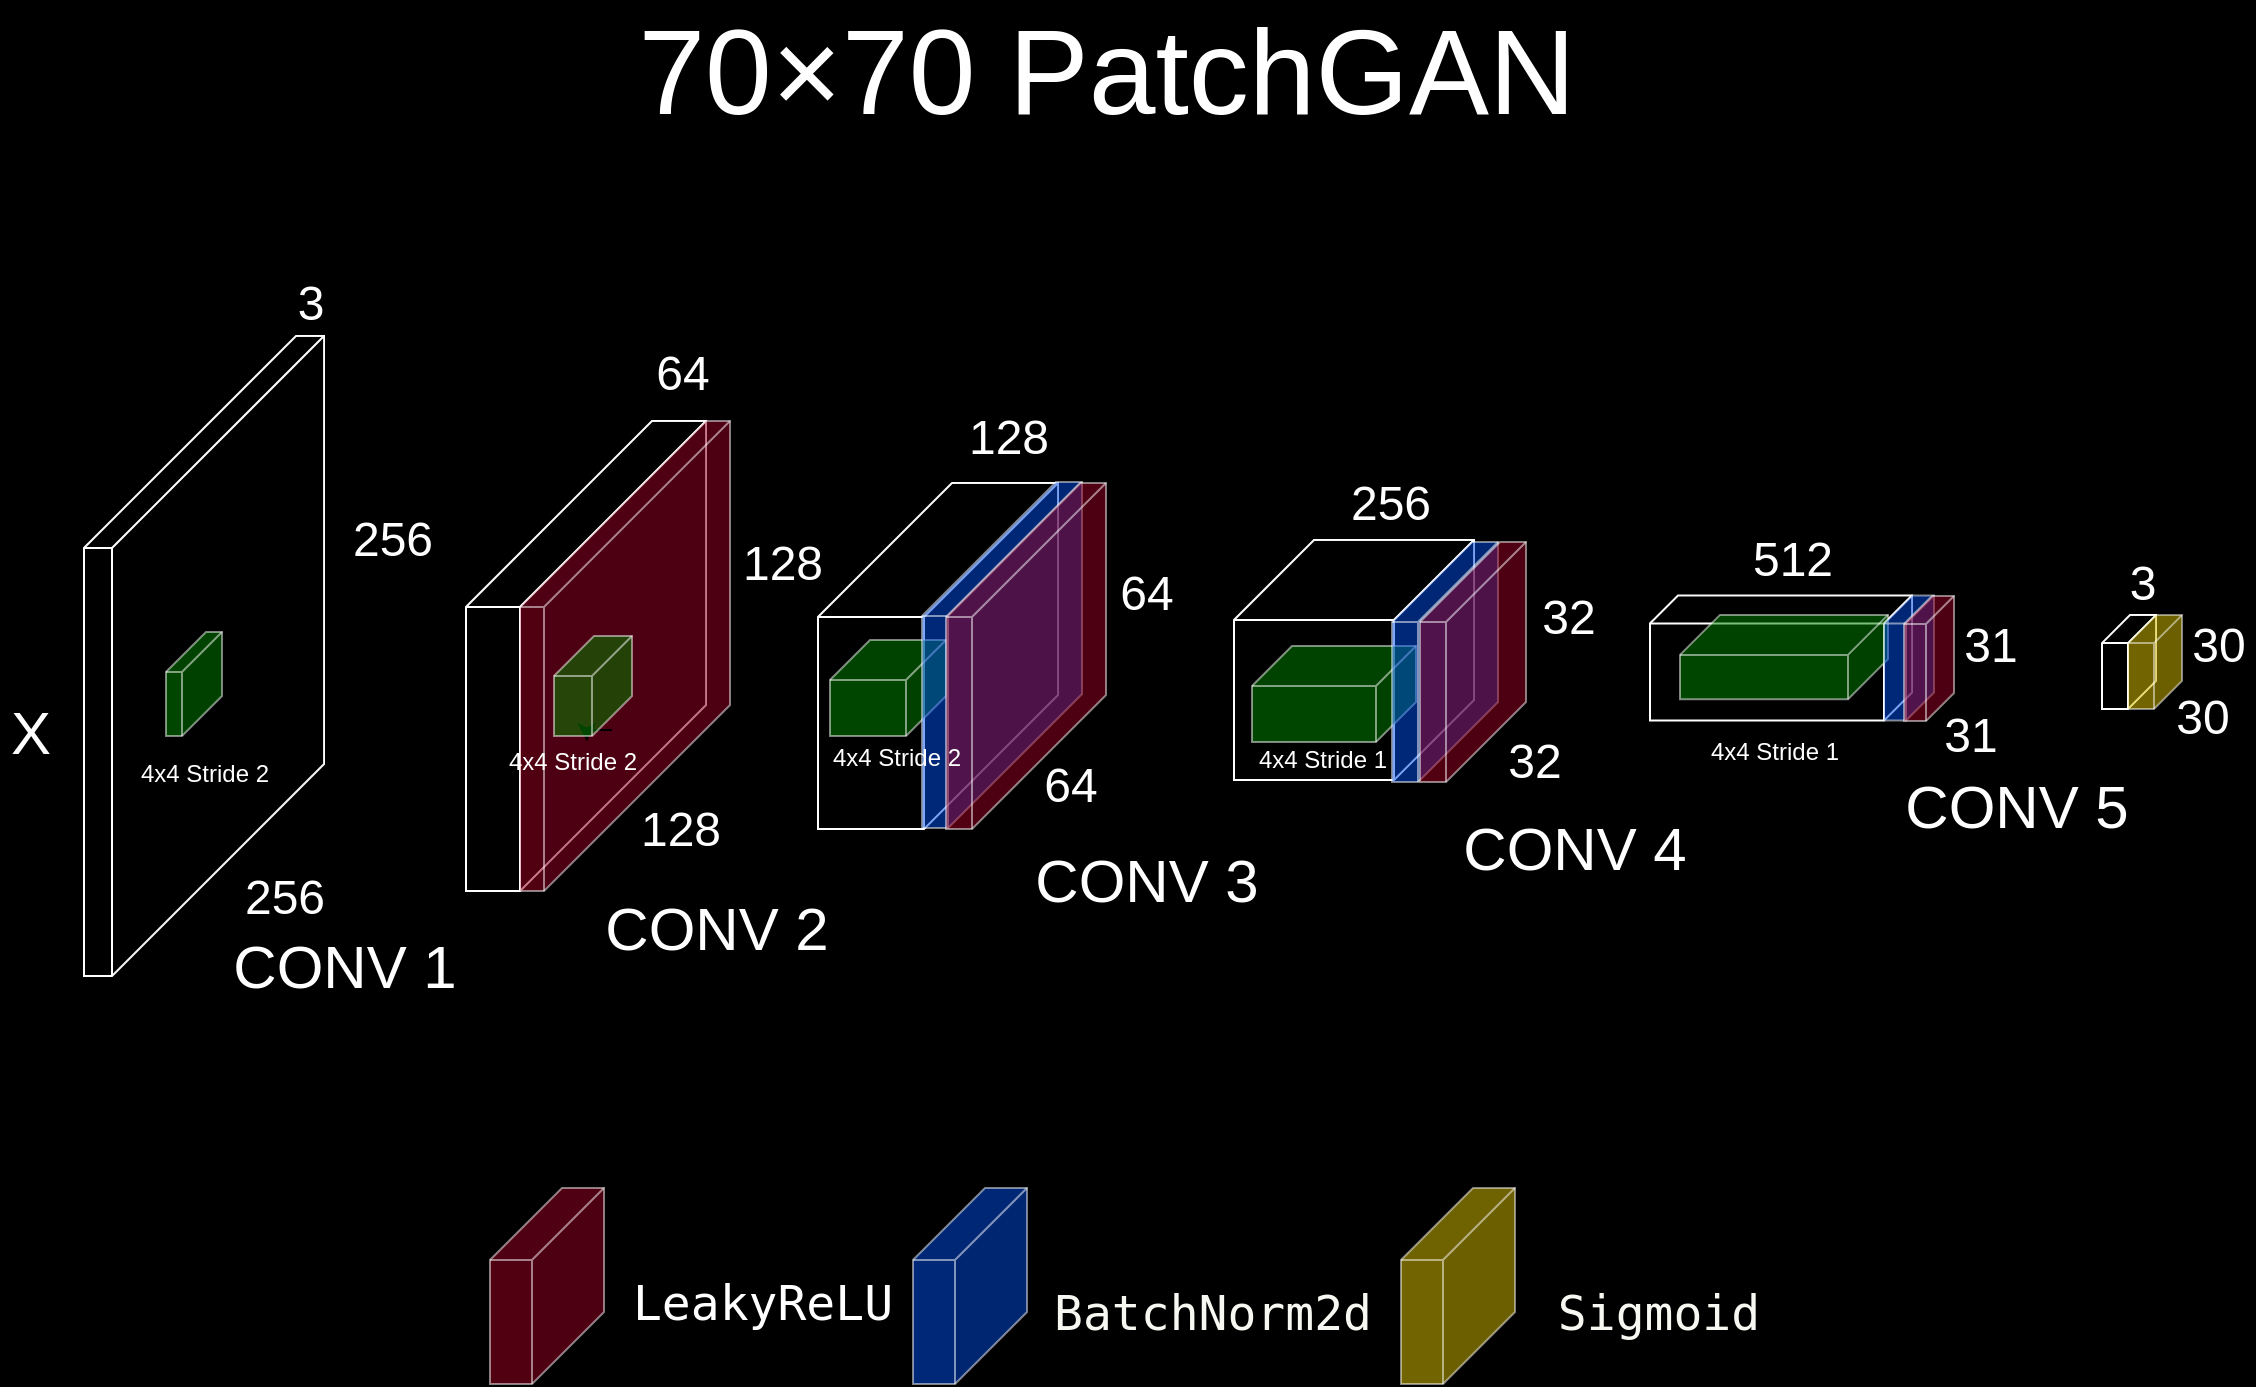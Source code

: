 <mxfile version="14.6.12" type="github">
  <diagram id="aw4TtTJ2CJ5YBK6EC5cA" name="第 1 页">
    <mxGraphModel dx="1389" dy="840" grid="0" gridSize="10" guides="1" tooltips="1" connect="1" arrows="1" fold="1" page="1" pageScale="1" pageWidth="1169" pageHeight="827" background="#000000" math="0" shadow="0">
      <root>
        <mxCell id="0" />
        <mxCell id="1" parent="0" />
        <mxCell id="WMnvuN_LtXJiwmp-fKAC-5" value="" style="shape=cube;whiteSpace=wrap;html=1;boundedLbl=1;backgroundOutline=1;darkOpacity=0.05;darkOpacity2=0.1;size=93;flipH=1;fillColor=none;strokeColor=#FFFFFF;" parent="1" vertex="1">
          <mxGeometry x="253" y="273.5" width="120" height="235" as="geometry" />
        </mxCell>
        <mxCell id="WMnvuN_LtXJiwmp-fKAC-67" value="" style="shape=cube;whiteSpace=wrap;html=1;boundedLbl=1;backgroundOutline=1;darkOpacity=0.05;darkOpacity2=0.1;size=93;flipH=1;fillColor=#a20025;opacity=50;fontColor=#ffffff;strokeColor=#FFFFFF;" parent="1" vertex="1">
          <mxGeometry x="280" y="273.5" width="105" height="235" as="geometry" />
        </mxCell>
        <mxCell id="WMnvuN_LtXJiwmp-fKAC-4" value="" style="shape=cube;whiteSpace=wrap;html=1;boundedLbl=1;backgroundOutline=1;darkOpacity=0.05;darkOpacity2=0.1;size=106;flipH=1;fillColor=none;strokeColor=#FFFFFF;" parent="1" vertex="1">
          <mxGeometry x="62" y="231" width="120" height="320" as="geometry" />
        </mxCell>
        <mxCell id="WMnvuN_LtXJiwmp-fKAC-6" value="" style="shape=cube;whiteSpace=wrap;html=1;boundedLbl=1;backgroundOutline=1;darkOpacity=0.05;darkOpacity2=0.1;size=67;flipH=1;fillColor=none;strokeColor=#FFFFFF;" parent="1" vertex="1">
          <mxGeometry x="429" y="304.5" width="120" height="173" as="geometry" />
        </mxCell>
        <mxCell id="WMnvuN_LtXJiwmp-fKAC-8" value="" style="shape=cube;whiteSpace=wrap;html=1;boundedLbl=1;backgroundOutline=1;darkOpacity=0.05;darkOpacity2=0.1;size=40;flipH=1;fillColor=none;strokeColor=#FFFFFF;" parent="1" vertex="1">
          <mxGeometry x="637" y="333" width="120" height="120" as="geometry" />
        </mxCell>
        <mxCell id="WMnvuN_LtXJiwmp-fKAC-28" value="" style="edgeStyle=orthogonalEdgeStyle;rounded=0;orthogonalLoop=1;jettySize=auto;html=1;" parent="1" target="WMnvuN_LtXJiwmp-fKAC-27" edge="1">
          <mxGeometry relative="1" as="geometry">
            <mxPoint x="915.471" y="360.75" as="sourcePoint" />
          </mxGeometry>
        </mxCell>
        <mxCell id="WMnvuN_LtXJiwmp-fKAC-9" value="" style="shape=cube;whiteSpace=wrap;html=1;boundedLbl=1;backgroundOutline=1;darkOpacity=0.05;darkOpacity2=0.1;size=14;flipH=1;fillColor=none;strokeColor=#FFFFFF;" parent="1" vertex="1">
          <mxGeometry x="845" y="360.75" width="131" height="62.5" as="geometry" />
        </mxCell>
        <mxCell id="WMnvuN_LtXJiwmp-fKAC-31" style="edgeStyle=orthogonalEdgeStyle;rounded=0;orthogonalLoop=1;jettySize=auto;html=1;exitX=0.5;exitY=1;exitDx=0;exitDy=0;" parent="1" edge="1">
          <mxGeometry relative="1" as="geometry">
            <mxPoint x="1108.571" y="408" as="targetPoint" />
            <mxPoint x="1075" y="408.5" as="sourcePoint" />
          </mxGeometry>
        </mxCell>
        <mxCell id="WMnvuN_LtXJiwmp-fKAC-15" value="&lt;font color=&quot;#ffffff&quot; style=&quot;font-size: 24px&quot;&gt;256&lt;/font&gt;" style="text;html=1;align=center;verticalAlign=middle;resizable=0;points=[];autosize=1;" parent="1" vertex="1">
          <mxGeometry x="137" y="501" width="50" height="22" as="geometry" />
        </mxCell>
        <mxCell id="WMnvuN_LtXJiwmp-fKAC-16" value="&lt;font color=&quot;#ffffff&quot; style=&quot;font-size: 24px&quot;&gt;256&lt;/font&gt;" style="text;html=1;align=center;verticalAlign=middle;resizable=0;points=[];autosize=1;" parent="1" vertex="1">
          <mxGeometry x="191" y="322" width="50" height="22" as="geometry" />
        </mxCell>
        <mxCell id="WMnvuN_LtXJiwmp-fKAC-17" value="&lt;font color=&quot;#ffffff&quot; style=&quot;font-size: 24px&quot;&gt;3&lt;/font&gt;" style="text;html=1;align=center;verticalAlign=middle;resizable=0;points=[];autosize=1;" parent="1" vertex="1">
          <mxGeometry x="163" y="204" width="24" height="22" as="geometry" />
        </mxCell>
        <mxCell id="WMnvuN_LtXJiwmp-fKAC-18" value="&lt;font color=&quot;#ffffff&quot; style=&quot;font-size: 24px&quot;&gt;128&lt;/font&gt;" style="text;html=1;align=center;verticalAlign=middle;resizable=0;points=[];autosize=1;" parent="1" vertex="1">
          <mxGeometry x="335" y="467" width="50" height="22" as="geometry" />
        </mxCell>
        <mxCell id="WMnvuN_LtXJiwmp-fKAC-19" value="&lt;font color=&quot;#ffffff&quot; style=&quot;font-size: 24px&quot;&gt;128&lt;/font&gt;" style="text;html=1;align=center;verticalAlign=middle;resizable=0;points=[];autosize=1;" parent="1" vertex="1">
          <mxGeometry x="386" y="334" width="50" height="22" as="geometry" />
        </mxCell>
        <mxCell id="WMnvuN_LtXJiwmp-fKAC-20" value="&lt;font color=&quot;#ffffff&quot; style=&quot;font-size: 24px&quot;&gt;64&lt;/font&gt;" style="text;html=1;align=center;verticalAlign=middle;resizable=0;points=[];autosize=1;" parent="1" vertex="1">
          <mxGeometry x="343" y="239" width="36" height="22" as="geometry" />
        </mxCell>
        <mxCell id="WMnvuN_LtXJiwmp-fKAC-21" value="&lt;font color=&quot;#ffffff&quot; style=&quot;font-size: 24px&quot;&gt;64&lt;/font&gt;" style="text;html=1;align=center;verticalAlign=middle;resizable=0;points=[];autosize=1;" parent="1" vertex="1">
          <mxGeometry x="537" y="445" width="36" height="22" as="geometry" />
        </mxCell>
        <mxCell id="WMnvuN_LtXJiwmp-fKAC-22" value="&lt;span style=&quot;color: rgb(255 , 255 , 255) ; font-size: 24px&quot;&gt;64&lt;/span&gt;" style="text;html=1;align=center;verticalAlign=middle;resizable=0;points=[];autosize=1;" parent="1" vertex="1">
          <mxGeometry x="575" y="349.44" width="36" height="22" as="geometry" />
        </mxCell>
        <mxCell id="WMnvuN_LtXJiwmp-fKAC-23" value="&lt;span style=&quot;color: rgb(255 , 255 , 255) ; font-size: 24px&quot;&gt;128&lt;/span&gt;" style="text;html=1;align=center;verticalAlign=middle;resizable=0;points=[];autosize=1;" parent="1" vertex="1">
          <mxGeometry x="499" y="271" width="50" height="22" as="geometry" />
        </mxCell>
        <mxCell id="WMnvuN_LtXJiwmp-fKAC-24" value="&lt;span style=&quot;color: rgb(255 , 255 , 255) ; font-size: 24px&quot;&gt;32&lt;/span&gt;" style="text;html=1;align=center;verticalAlign=middle;resizable=0;points=[];autosize=1;" parent="1" vertex="1">
          <mxGeometry x="769" y="433" width="36" height="22" as="geometry" />
        </mxCell>
        <mxCell id="WMnvuN_LtXJiwmp-fKAC-25" value="&lt;span style=&quot;color: rgb(255 , 255 , 255) ; font-size: 24px&quot;&gt;32&lt;/span&gt;" style="text;html=1;align=center;verticalAlign=middle;resizable=0;points=[];autosize=1;" parent="1" vertex="1">
          <mxGeometry x="786" y="360.75" width="36" height="22" as="geometry" />
        </mxCell>
        <mxCell id="WMnvuN_LtXJiwmp-fKAC-26" value="&lt;span style=&quot;color: rgb(255 , 255 , 255) ; font-size: 24px&quot;&gt;256&lt;/span&gt;" style="text;html=1;align=center;verticalAlign=middle;resizable=0;points=[];autosize=1;" parent="1" vertex="1">
          <mxGeometry x="690" y="304" width="50" height="22" as="geometry" />
        </mxCell>
        <mxCell id="WMnvuN_LtXJiwmp-fKAC-27" value="&lt;span style=&quot;color: rgb(255 , 255 , 255) ; font-size: 24px&quot;&gt;512&lt;/span&gt;" style="text;html=1;align=center;verticalAlign=middle;resizable=0;points=[];autosize=1;" parent="1" vertex="1">
          <mxGeometry x="890.5" y="332" width="50" height="22" as="geometry" />
        </mxCell>
        <mxCell id="WMnvuN_LtXJiwmp-fKAC-29" value="&lt;span style=&quot;color: rgb(255 , 255 , 255) ; font-size: 24px&quot;&gt;31&lt;/span&gt;" style="text;html=1;align=center;verticalAlign=middle;resizable=0;points=[];autosize=1;" parent="1" vertex="1">
          <mxGeometry x="987" y="420" width="36" height="22" as="geometry" />
        </mxCell>
        <mxCell id="WMnvuN_LtXJiwmp-fKAC-30" value="&lt;span style=&quot;color: rgb(255 , 255 , 255) ; font-size: 24px&quot;&gt;31&lt;/span&gt;" style="text;html=1;align=center;verticalAlign=middle;resizable=0;points=[];autosize=1;" parent="1" vertex="1">
          <mxGeometry x="997" y="375" width="36" height="22" as="geometry" />
        </mxCell>
        <mxCell id="WMnvuN_LtXJiwmp-fKAC-32" value="&lt;span style=&quot;color: rgb(255 , 255 , 255) ; font-size: 24px&quot;&gt;3&lt;/span&gt;" style="text;html=1;align=center;verticalAlign=middle;resizable=0;points=[];autosize=1;" parent="1" vertex="1">
          <mxGeometry x="1078.5" y="344" width="24" height="22" as="geometry" />
        </mxCell>
        <mxCell id="WMnvuN_LtXJiwmp-fKAC-33" value="&lt;span style=&quot;color: rgb(255 , 255 , 255) ; font-size: 24px&quot;&gt;30&lt;/span&gt;" style="text;html=1;align=center;verticalAlign=middle;resizable=0;points=[];autosize=1;" parent="1" vertex="1">
          <mxGeometry x="1111" y="375" width="36" height="22" as="geometry" />
        </mxCell>
        <mxCell id="WMnvuN_LtXJiwmp-fKAC-41" style="edgeStyle=orthogonalEdgeStyle;rounded=0;orthogonalLoop=1;jettySize=auto;html=1;exitX=0;exitY=0;exitDx=10;exitDy=47;exitPerimeter=0;fontColor=#FFFFFF;" parent="1" source="WMnvuN_LtXJiwmp-fKAC-34" edge="1">
          <mxGeometry relative="1" as="geometry">
            <mxPoint x="313.429" y="433.714" as="targetPoint" />
          </mxGeometry>
        </mxCell>
        <mxCell id="WMnvuN_LtXJiwmp-fKAC-34" value="" style="shape=cube;whiteSpace=wrap;html=1;boundedLbl=1;backgroundOutline=1;darkOpacity=0.05;darkOpacity2=0.1;comic=0;fillColor=#008a00;flipH=1;opacity=50;fontColor=#ffffff;strokeColor=#FFFFFF;" parent="1" vertex="1">
          <mxGeometry x="297" y="381" width="39" height="50" as="geometry" />
        </mxCell>
        <mxCell id="WMnvuN_LtXJiwmp-fKAC-37" value="4x4 Stride 2&lt;br&gt;" style="text;html=1;strokeColor=none;fillColor=none;align=center;verticalAlign=middle;whiteSpace=wrap;rounded=0;comic=0;fontColor=#FFFFFF;" parent="1" vertex="1">
          <mxGeometry x="267" y="434" width="79" height="20" as="geometry" />
        </mxCell>
        <mxCell id="WMnvuN_LtXJiwmp-fKAC-46" style="edgeStyle=orthogonalEdgeStyle;rounded=0;orthogonalLoop=1;jettySize=auto;html=1;exitX=0;exitY=0;exitDx=10;exitDy=47;exitPerimeter=0;fontColor=#FFFFFF;" parent="1" source="WMnvuN_LtXJiwmp-fKAC-47" edge="1">
          <mxGeometry relative="1" as="geometry">
            <mxPoint x="117.429" y="433.714" as="targetPoint" />
          </mxGeometry>
        </mxCell>
        <mxCell id="WMnvuN_LtXJiwmp-fKAC-47" value="" style="shape=cube;whiteSpace=wrap;html=1;boundedLbl=1;backgroundOutline=1;darkOpacity=0.05;darkOpacity2=0.1;comic=0;fillColor=#008a00;flipH=1;opacity=50;fontColor=#ffffff;strokeColor=#FFFFFF;" parent="1" vertex="1">
          <mxGeometry x="103" y="379" width="28" height="52" as="geometry" />
        </mxCell>
        <mxCell id="WMnvuN_LtXJiwmp-fKAC-48" value="4x4 Stride 2&lt;br&gt;" style="text;html=1;strokeColor=none;fillColor=none;align=center;verticalAlign=middle;whiteSpace=wrap;rounded=0;comic=0;fontColor=#FFFFFF;" parent="1" vertex="1">
          <mxGeometry x="82.5" y="440" width="79" height="20" as="geometry" />
        </mxCell>
        <mxCell id="WMnvuN_LtXJiwmp-fKAC-49" style="edgeStyle=orthogonalEdgeStyle;rounded=0;orthogonalLoop=1;jettySize=auto;html=1;exitX=0;exitY=0;exitDx=10;exitDy=47;exitPerimeter=0;fontColor=#FFFFFF;" parent="1" source="WMnvuN_LtXJiwmp-fKAC-50" edge="1">
          <mxGeometry relative="1" as="geometry">
            <mxPoint x="492.429" y="433.714" as="targetPoint" />
          </mxGeometry>
        </mxCell>
        <mxCell id="WMnvuN_LtXJiwmp-fKAC-50" value="" style="shape=cube;whiteSpace=wrap;html=1;boundedLbl=1;backgroundOutline=1;darkOpacity=0.05;darkOpacity2=0.1;comic=0;fillColor=#008a00;flipH=1;opacity=50;fontColor=#ffffff;strokeColor=#FFFFFF;" parent="1" vertex="1">
          <mxGeometry x="435" y="383" width="58" height="48" as="geometry" />
        </mxCell>
        <mxCell id="WMnvuN_LtXJiwmp-fKAC-55" value="" style="shape=cube;whiteSpace=wrap;html=1;boundedLbl=1;backgroundOutline=1;darkOpacity=0.05;darkOpacity2=0.1;comic=0;fillColor=#008a00;flipH=1;opacity=50;fontColor=#ffffff;strokeColor=#FFFFFF;" parent="1" vertex="1">
          <mxGeometry x="646" y="386" width="82" height="48" as="geometry" />
        </mxCell>
        <mxCell id="WMnvuN_LtXJiwmp-fKAC-56" value="4x4 Stride 1" style="text;html=1;strokeColor=none;fillColor=none;align=center;verticalAlign=middle;whiteSpace=wrap;rounded=0;comic=0;fontColor=#FFFFFF;" parent="1" vertex="1">
          <mxGeometry x="642" y="433" width="79" height="20" as="geometry" />
        </mxCell>
        <mxCell id="WMnvuN_LtXJiwmp-fKAC-59" value="" style="shape=cube;whiteSpace=wrap;html=1;boundedLbl=1;backgroundOutline=1;darkOpacity=0.05;darkOpacity2=0.1;comic=0;fillColor=#008a00;flipH=1;opacity=50;fontColor=#ffffff;strokeColor=#FFFFFF;" parent="1" vertex="1">
          <mxGeometry x="860" y="370.44" width="104" height="42.13" as="geometry" />
        </mxCell>
        <mxCell id="WMnvuN_LtXJiwmp-fKAC-60" value="4x4 Stride 1" style="text;html=1;strokeColor=none;fillColor=none;align=center;verticalAlign=middle;whiteSpace=wrap;rounded=0;comic=0;fontColor=#FFFFFF;" parent="1" vertex="1">
          <mxGeometry x="868" y="429" width="79" height="20" as="geometry" />
        </mxCell>
        <mxCell id="WMnvuN_LtXJiwmp-fKAC-69" value="" style="shape=cube;whiteSpace=wrap;html=1;boundedLbl=1;backgroundOutline=1;darkOpacity=0.05;darkOpacity2=0.1;size=67;flipH=1;fillColor=#0050ef;fontColor=#ffffff;opacity=50;strokeColor=#FFFFFF;" parent="1" vertex="1">
          <mxGeometry x="481" y="304" width="80" height="173" as="geometry" />
        </mxCell>
        <mxCell id="WMnvuN_LtXJiwmp-fKAC-70" value="" style="shape=cube;whiteSpace=wrap;html=1;boundedLbl=1;backgroundOutline=1;darkOpacity=0.05;darkOpacity2=0.1;size=67;flipH=1;fillColor=#a20025;fontColor=#ffffff;opacity=50;strokeColor=#FFFFFF;" parent="1" vertex="1">
          <mxGeometry x="493" y="304.5" width="80" height="173" as="geometry" />
        </mxCell>
        <mxCell id="WMnvuN_LtXJiwmp-fKAC-71" value="" style="shape=cube;whiteSpace=wrap;html=1;boundedLbl=1;backgroundOutline=1;darkOpacity=0.05;darkOpacity2=0.1;size=40;flipH=1;fillColor=#0050ef;fontColor=#ffffff;opacity=50;strokeColor=#FFFFFF;" parent="1" vertex="1">
          <mxGeometry x="716" y="334" width="53" height="120" as="geometry" />
        </mxCell>
        <mxCell id="WMnvuN_LtXJiwmp-fKAC-73" value="" style="shape=cube;whiteSpace=wrap;html=1;boundedLbl=1;backgroundOutline=1;darkOpacity=0.05;darkOpacity2=0.1;size=14;flipH=1;fillColor=#0050ef;fontColor=#ffffff;opacity=50;strokeColor=#FFFFFF;" parent="1" vertex="1">
          <mxGeometry x="962" y="360.75" width="25" height="62.5" as="geometry" />
        </mxCell>
        <mxCell id="WMnvuN_LtXJiwmp-fKAC-77" value="" style="shape=cube;whiteSpace=wrap;html=1;boundedLbl=1;backgroundOutline=1;darkOpacity=0.05;darkOpacity2=0.1;size=40;flipH=1;fillColor=#a20025;fontColor=#ffffff;opacity=50;strokeColor=#FFFFFF;" parent="1" vertex="1">
          <mxGeometry x="730" y="334" width="53" height="120" as="geometry" />
        </mxCell>
        <mxCell id="WMnvuN_LtXJiwmp-fKAC-78" value="" style="shape=cube;whiteSpace=wrap;html=1;boundedLbl=1;backgroundOutline=1;darkOpacity=0.05;darkOpacity2=0.1;size=14;flipH=1;fillColor=#a20025;fontColor=#ffffff;opacity=50;strokeColor=#FFFFFF;" parent="1" vertex="1">
          <mxGeometry x="972" y="361" width="25" height="62.5" as="geometry" />
        </mxCell>
        <mxCell id="WMnvuN_LtXJiwmp-fKAC-79" value="CONV 1" style="text;html=1;align=center;verticalAlign=middle;resizable=0;points=[];autosize=1;fontColor=#FFFFFF;fontSize=30;" parent="1" vertex="1">
          <mxGeometry x="131" y="526" width="122" height="40" as="geometry" />
        </mxCell>
        <mxCell id="WMnvuN_LtXJiwmp-fKAC-80" value="CONV 2" style="text;html=1;align=center;verticalAlign=middle;resizable=0;points=[];autosize=1;fontColor=#FFFFFF;fontSize=30;" parent="1" vertex="1">
          <mxGeometry x="317" y="507" width="122" height="40" as="geometry" />
        </mxCell>
        <mxCell id="WMnvuN_LtXJiwmp-fKAC-81" value="CONV 3" style="text;html=1;align=center;verticalAlign=middle;resizable=0;points=[];autosize=1;fontColor=#FFFFFF;fontSize=30;" parent="1" vertex="1">
          <mxGeometry x="532" y="483" width="122" height="40" as="geometry" />
        </mxCell>
        <mxCell id="WMnvuN_LtXJiwmp-fKAC-82" value="CONV 4" style="text;html=1;align=center;verticalAlign=middle;resizable=0;points=[];autosize=1;fontColor=#FFFFFF;fontSize=30;" parent="1" vertex="1">
          <mxGeometry x="746" y="467" width="122" height="40" as="geometry" />
        </mxCell>
        <mxCell id="WMnvuN_LtXJiwmp-fKAC-83" value="CONV 5&lt;br&gt;" style="text;html=1;align=center;verticalAlign=middle;resizable=0;points=[];autosize=1;fontColor=#FFFFFF;fontSize=30;" parent="1" vertex="1">
          <mxGeometry x="967" y="446" width="122" height="40" as="geometry" />
        </mxCell>
        <mxCell id="WMnvuN_LtXJiwmp-fKAC-84" value="&lt;span style=&quot;font-size: 60px&quot;&gt;70×70 PatchGAN&lt;/span&gt;" style="text;html=1;align=center;verticalAlign=middle;resizable=0;points=[];autosize=1;fontSize=30;fontColor=#FFFFFF;" parent="1" vertex="1">
          <mxGeometry x="333" y="74" width="479" height="50" as="geometry" />
        </mxCell>
        <mxCell id="WMnvuN_LtXJiwmp-fKAC-85" value="X" style="text;html=1;align=center;verticalAlign=middle;resizable=0;points=[];autosize=1;fontColor=#FFFFFF;fontSize=30;" parent="1" vertex="1">
          <mxGeometry x="20" y="409" width="30" height="40" as="geometry" />
        </mxCell>
        <mxCell id="WMnvuN_LtXJiwmp-fKAC-87" value="" style="shape=cube;whiteSpace=wrap;html=1;boundedLbl=1;backgroundOutline=1;darkOpacity=0.05;darkOpacity2=0.1;size=36;flipH=1;fillColor=#a20025;opacity=50;fontColor=#ffffff;strokeColor=#FFFFFF;" parent="1" vertex="1">
          <mxGeometry x="265" y="657" width="57" height="98" as="geometry" />
        </mxCell>
        <mxCell id="WMnvuN_LtXJiwmp-fKAC-90" value="&lt;span style=&quot;font-family: &amp;#34;source code pro&amp;#34; , &amp;#34;dejavu sans mono&amp;#34; , &amp;#34;ubuntu mono&amp;#34; , &amp;#34;anonymous pro&amp;#34; , &amp;#34;droid sans mono&amp;#34; , &amp;#34;menlo&amp;#34; , &amp;#34;monaco&amp;#34; , &amp;#34;consolas&amp;#34; , &amp;#34;inconsolata&amp;#34; , &amp;#34;courier&amp;#34; , monospace , &amp;#34;pingfang sc&amp;#34; , &amp;#34;microsoft yahei&amp;#34; , sans-serif ; font-size: 24px ; background-color: rgb(0 , 0 , 0)&quot;&gt;LeakyReLU&lt;/span&gt;" style="text;html=1;align=center;verticalAlign=middle;resizable=0;points=[];autosize=1;fontSize=30;fontColor=#FFFFFF;shadow=0;" parent="1" vertex="1">
          <mxGeometry x="331" y="691" width="140" height="42" as="geometry" />
        </mxCell>
        <mxCell id="WMnvuN_LtXJiwmp-fKAC-91" value="" style="shape=cube;whiteSpace=wrap;html=1;boundedLbl=1;backgroundOutline=1;darkOpacity=0.05;darkOpacity2=0.1;size=36;flipH=1;fillColor=#0050ef;opacity=50;fontColor=#ffffff;strokeColor=#FFFFFF;" parent="1" vertex="1">
          <mxGeometry x="476.5" y="657" width="57" height="98" as="geometry" />
        </mxCell>
        <mxCell id="WMnvuN_LtXJiwmp-fKAC-92" value="&lt;span style=&quot;color: rgb(248 , 248 , 242) ; font-family: &amp;#34;source code pro&amp;#34; , &amp;#34;dejavu sans mono&amp;#34; , &amp;#34;ubuntu mono&amp;#34; , &amp;#34;anonymous pro&amp;#34; , &amp;#34;droid sans mono&amp;#34; , &amp;#34;menlo&amp;#34; , &amp;#34;monaco&amp;#34; , &amp;#34;consolas&amp;#34; , &amp;#34;inconsolata&amp;#34; , &amp;#34;courier&amp;#34; , monospace , &amp;#34;pingfang sc&amp;#34; , &amp;#34;microsoft yahei&amp;#34; , sans-serif ; background-color: rgb(0 , 0 , 0)&quot;&gt;&lt;font style=&quot;font-size: 24px&quot;&gt;BatchNorm2d&lt;/font&gt;&lt;/span&gt;" style="text;html=1;align=center;verticalAlign=middle;resizable=0;points=[];autosize=1;fontSize=30;fontColor=#FFFFFF;fillColor=#000000;" parent="1" vertex="1">
          <mxGeometry x="541.5" y="696" width="169" height="42" as="geometry" />
        </mxCell>
        <mxCell id="WMnvuN_LtXJiwmp-fKAC-93" value="" style="shape=cube;whiteSpace=wrap;html=1;boundedLbl=1;backgroundOutline=1;darkOpacity=0.05;darkOpacity2=0.1;size=36;flipH=1;fillColor=#e3c800;opacity=50;fontColor=#ffffff;strokeColor=#FFFFFF;" parent="1" vertex="1">
          <mxGeometry x="720.5" y="657" width="57" height="98" as="geometry" />
        </mxCell>
        <mxCell id="WMnvuN_LtXJiwmp-fKAC-94" value="&lt;span style=&quot;color: rgb(248 , 248 , 242) ; font-family: &amp;#34;source code pro&amp;#34; , &amp;#34;dejavu sans mono&amp;#34; , &amp;#34;ubuntu mono&amp;#34; , &amp;#34;anonymous pro&amp;#34; , &amp;#34;droid sans mono&amp;#34; , &amp;#34;menlo&amp;#34; , &amp;#34;monaco&amp;#34; , &amp;#34;consolas&amp;#34; , &amp;#34;inconsolata&amp;#34; , &amp;#34;courier&amp;#34; , monospace , &amp;#34;pingfang sc&amp;#34; , &amp;#34;microsoft yahei&amp;#34; , sans-serif&quot;&gt;&lt;font style=&quot;font-size: 24px&quot;&gt;&lt;span style=&quot;background-color: rgb(0 , 0 , 0)&quot;&gt;Sigmoid&lt;/span&gt;&lt;br&gt;&lt;/font&gt;&lt;/span&gt;" style="text;html=1;align=center;verticalAlign=middle;resizable=0;points=[];autosize=1;fontSize=30;fontColor=#FFFFFF;" parent="1" vertex="1">
          <mxGeometry x="793.5" y="696" width="111" height="42" as="geometry" />
        </mxCell>
        <mxCell id="CmqVxkuEl3J2Q9xtDwk1-1" value="&lt;span style=&quot;color: rgb(255 , 255 , 255) ; font-size: 24px&quot;&gt;30&lt;/span&gt;" style="text;html=1;align=center;verticalAlign=middle;resizable=0;points=[];autosize=1;" parent="1" vertex="1">
          <mxGeometry x="1102.5" y="411" width="36" height="22" as="geometry" />
        </mxCell>
        <mxCell id="OshxXNVsrLyP72BMQMkP-1" value="" style="shape=cube;whiteSpace=wrap;html=1;boundedLbl=1;backgroundOutline=1;darkOpacity=0.05;darkOpacity2=0.1;size=14;flipH=1;strokeColor=#FFFFFF;fillColor=none;" vertex="1" parent="1">
          <mxGeometry x="1071" y="370.56" width="27" height="46.88" as="geometry" />
        </mxCell>
        <mxCell id="OshxXNVsrLyP72BMQMkP-2" value="" style="shape=cube;whiteSpace=wrap;html=1;boundedLbl=1;backgroundOutline=1;darkOpacity=0.05;darkOpacity2=0.1;size=14;flipH=1;fillColor=#e3c800;fontColor=#000000;strokeColor=#FFFFFF;opacity=50;" vertex="1" parent="1">
          <mxGeometry x="1084" y="370.56" width="27" height="46.88" as="geometry" />
        </mxCell>
        <mxCell id="WMnvuN_LtXJiwmp-fKAC-51" value="4x4 Stride 2&lt;br&gt;" style="text;html=1;strokeColor=none;fillColor=none;align=center;verticalAlign=middle;whiteSpace=wrap;rounded=0;comic=0;fontColor=#FFFFFF;" parent="1" vertex="1">
          <mxGeometry x="429" y="432" width="79" height="20" as="geometry" />
        </mxCell>
      </root>
    </mxGraphModel>
  </diagram>
</mxfile>
